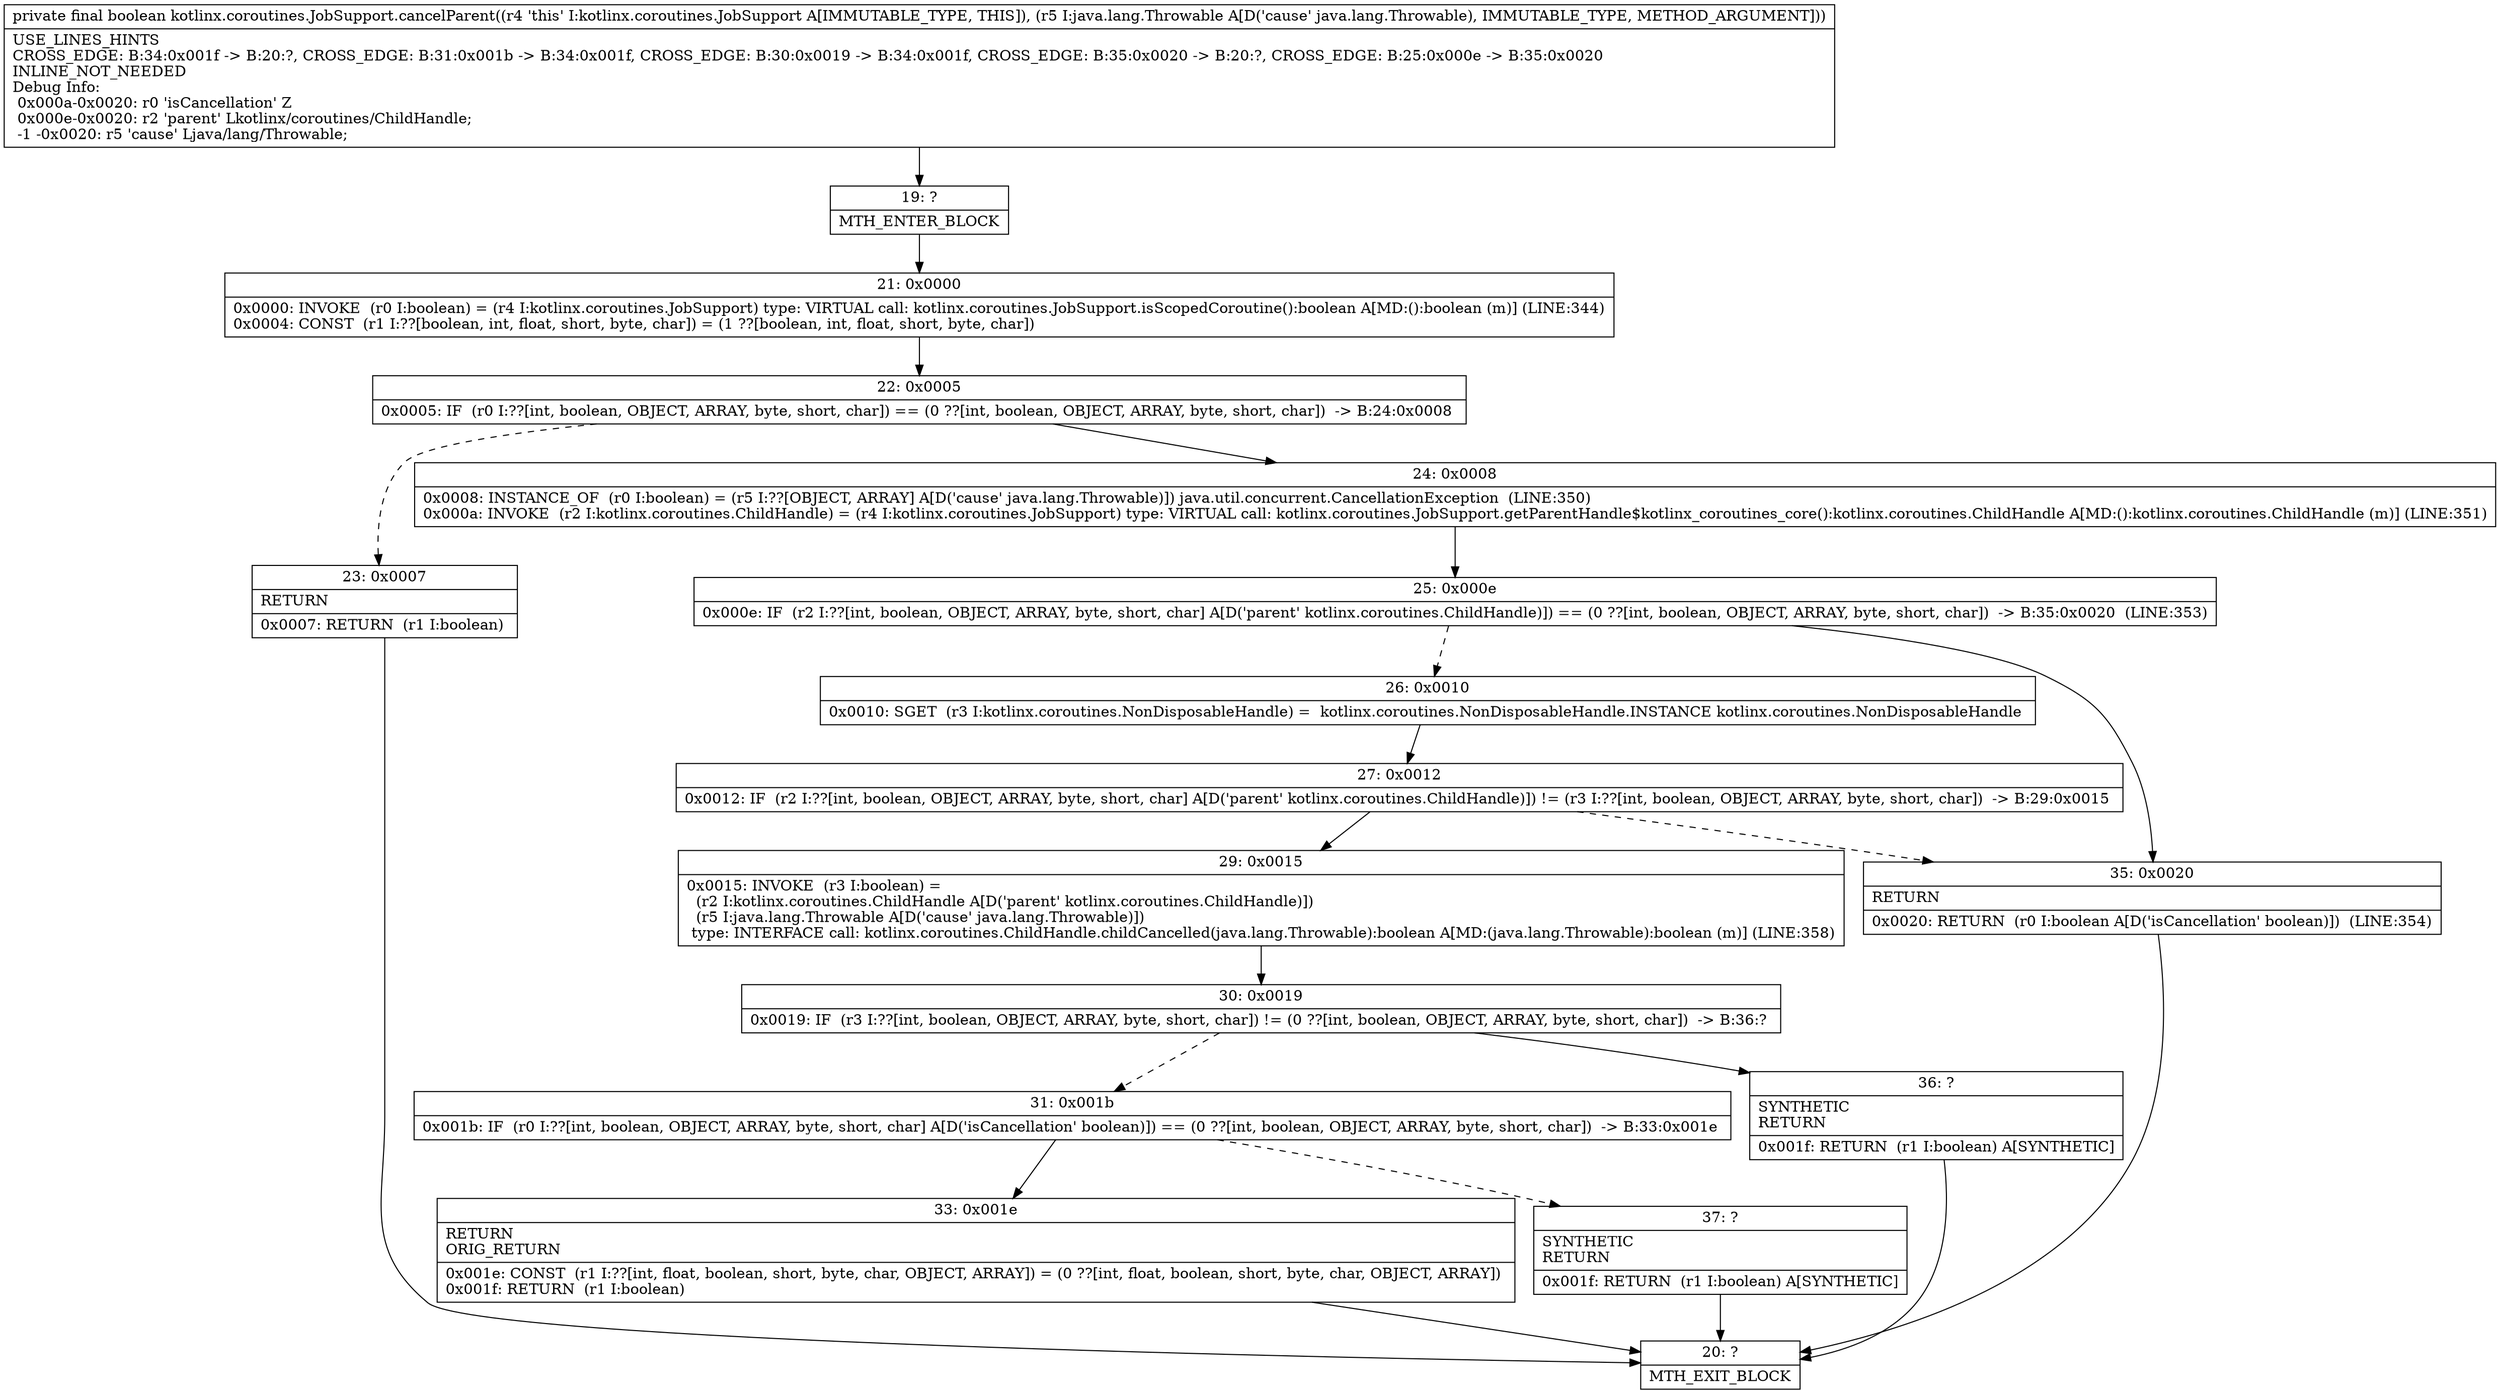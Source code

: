 digraph "CFG forkotlinx.coroutines.JobSupport.cancelParent(Ljava\/lang\/Throwable;)Z" {
Node_19 [shape=record,label="{19\:\ ?|MTH_ENTER_BLOCK\l}"];
Node_21 [shape=record,label="{21\:\ 0x0000|0x0000: INVOKE  (r0 I:boolean) = (r4 I:kotlinx.coroutines.JobSupport) type: VIRTUAL call: kotlinx.coroutines.JobSupport.isScopedCoroutine():boolean A[MD:():boolean (m)] (LINE:344)\l0x0004: CONST  (r1 I:??[boolean, int, float, short, byte, char]) = (1 ??[boolean, int, float, short, byte, char]) \l}"];
Node_22 [shape=record,label="{22\:\ 0x0005|0x0005: IF  (r0 I:??[int, boolean, OBJECT, ARRAY, byte, short, char]) == (0 ??[int, boolean, OBJECT, ARRAY, byte, short, char])  \-\> B:24:0x0008 \l}"];
Node_23 [shape=record,label="{23\:\ 0x0007|RETURN\l|0x0007: RETURN  (r1 I:boolean) \l}"];
Node_20 [shape=record,label="{20\:\ ?|MTH_EXIT_BLOCK\l}"];
Node_24 [shape=record,label="{24\:\ 0x0008|0x0008: INSTANCE_OF  (r0 I:boolean) = (r5 I:??[OBJECT, ARRAY] A[D('cause' java.lang.Throwable)]) java.util.concurrent.CancellationException  (LINE:350)\l0x000a: INVOKE  (r2 I:kotlinx.coroutines.ChildHandle) = (r4 I:kotlinx.coroutines.JobSupport) type: VIRTUAL call: kotlinx.coroutines.JobSupport.getParentHandle$kotlinx_coroutines_core():kotlinx.coroutines.ChildHandle A[MD:():kotlinx.coroutines.ChildHandle (m)] (LINE:351)\l}"];
Node_25 [shape=record,label="{25\:\ 0x000e|0x000e: IF  (r2 I:??[int, boolean, OBJECT, ARRAY, byte, short, char] A[D('parent' kotlinx.coroutines.ChildHandle)]) == (0 ??[int, boolean, OBJECT, ARRAY, byte, short, char])  \-\> B:35:0x0020  (LINE:353)\l}"];
Node_26 [shape=record,label="{26\:\ 0x0010|0x0010: SGET  (r3 I:kotlinx.coroutines.NonDisposableHandle) =  kotlinx.coroutines.NonDisposableHandle.INSTANCE kotlinx.coroutines.NonDisposableHandle \l}"];
Node_27 [shape=record,label="{27\:\ 0x0012|0x0012: IF  (r2 I:??[int, boolean, OBJECT, ARRAY, byte, short, char] A[D('parent' kotlinx.coroutines.ChildHandle)]) != (r3 I:??[int, boolean, OBJECT, ARRAY, byte, short, char])  \-\> B:29:0x0015 \l}"];
Node_29 [shape=record,label="{29\:\ 0x0015|0x0015: INVOKE  (r3 I:boolean) = \l  (r2 I:kotlinx.coroutines.ChildHandle A[D('parent' kotlinx.coroutines.ChildHandle)])\l  (r5 I:java.lang.Throwable A[D('cause' java.lang.Throwable)])\l type: INTERFACE call: kotlinx.coroutines.ChildHandle.childCancelled(java.lang.Throwable):boolean A[MD:(java.lang.Throwable):boolean (m)] (LINE:358)\l}"];
Node_30 [shape=record,label="{30\:\ 0x0019|0x0019: IF  (r3 I:??[int, boolean, OBJECT, ARRAY, byte, short, char]) != (0 ??[int, boolean, OBJECT, ARRAY, byte, short, char])  \-\> B:36:? \l}"];
Node_31 [shape=record,label="{31\:\ 0x001b|0x001b: IF  (r0 I:??[int, boolean, OBJECT, ARRAY, byte, short, char] A[D('isCancellation' boolean)]) == (0 ??[int, boolean, OBJECT, ARRAY, byte, short, char])  \-\> B:33:0x001e \l}"];
Node_33 [shape=record,label="{33\:\ 0x001e|RETURN\lORIG_RETURN\l|0x001e: CONST  (r1 I:??[int, float, boolean, short, byte, char, OBJECT, ARRAY]) = (0 ??[int, float, boolean, short, byte, char, OBJECT, ARRAY]) \l0x001f: RETURN  (r1 I:boolean) \l}"];
Node_37 [shape=record,label="{37\:\ ?|SYNTHETIC\lRETURN\l|0x001f: RETURN  (r1 I:boolean) A[SYNTHETIC]\l}"];
Node_36 [shape=record,label="{36\:\ ?|SYNTHETIC\lRETURN\l|0x001f: RETURN  (r1 I:boolean) A[SYNTHETIC]\l}"];
Node_35 [shape=record,label="{35\:\ 0x0020|RETURN\l|0x0020: RETURN  (r0 I:boolean A[D('isCancellation' boolean)])  (LINE:354)\l}"];
MethodNode[shape=record,label="{private final boolean kotlinx.coroutines.JobSupport.cancelParent((r4 'this' I:kotlinx.coroutines.JobSupport A[IMMUTABLE_TYPE, THIS]), (r5 I:java.lang.Throwable A[D('cause' java.lang.Throwable), IMMUTABLE_TYPE, METHOD_ARGUMENT]))  | USE_LINES_HINTS\lCROSS_EDGE: B:34:0x001f \-\> B:20:?, CROSS_EDGE: B:31:0x001b \-\> B:34:0x001f, CROSS_EDGE: B:30:0x0019 \-\> B:34:0x001f, CROSS_EDGE: B:35:0x0020 \-\> B:20:?, CROSS_EDGE: B:25:0x000e \-\> B:35:0x0020\lINLINE_NOT_NEEDED\lDebug Info:\l  0x000a\-0x0020: r0 'isCancellation' Z\l  0x000e\-0x0020: r2 'parent' Lkotlinx\/coroutines\/ChildHandle;\l  \-1 \-0x0020: r5 'cause' Ljava\/lang\/Throwable;\l}"];
MethodNode -> Node_19;Node_19 -> Node_21;
Node_21 -> Node_22;
Node_22 -> Node_23[style=dashed];
Node_22 -> Node_24;
Node_23 -> Node_20;
Node_24 -> Node_25;
Node_25 -> Node_26[style=dashed];
Node_25 -> Node_35;
Node_26 -> Node_27;
Node_27 -> Node_29;
Node_27 -> Node_35[style=dashed];
Node_29 -> Node_30;
Node_30 -> Node_31[style=dashed];
Node_30 -> Node_36;
Node_31 -> Node_33;
Node_31 -> Node_37[style=dashed];
Node_33 -> Node_20;
Node_37 -> Node_20;
Node_36 -> Node_20;
Node_35 -> Node_20;
}

